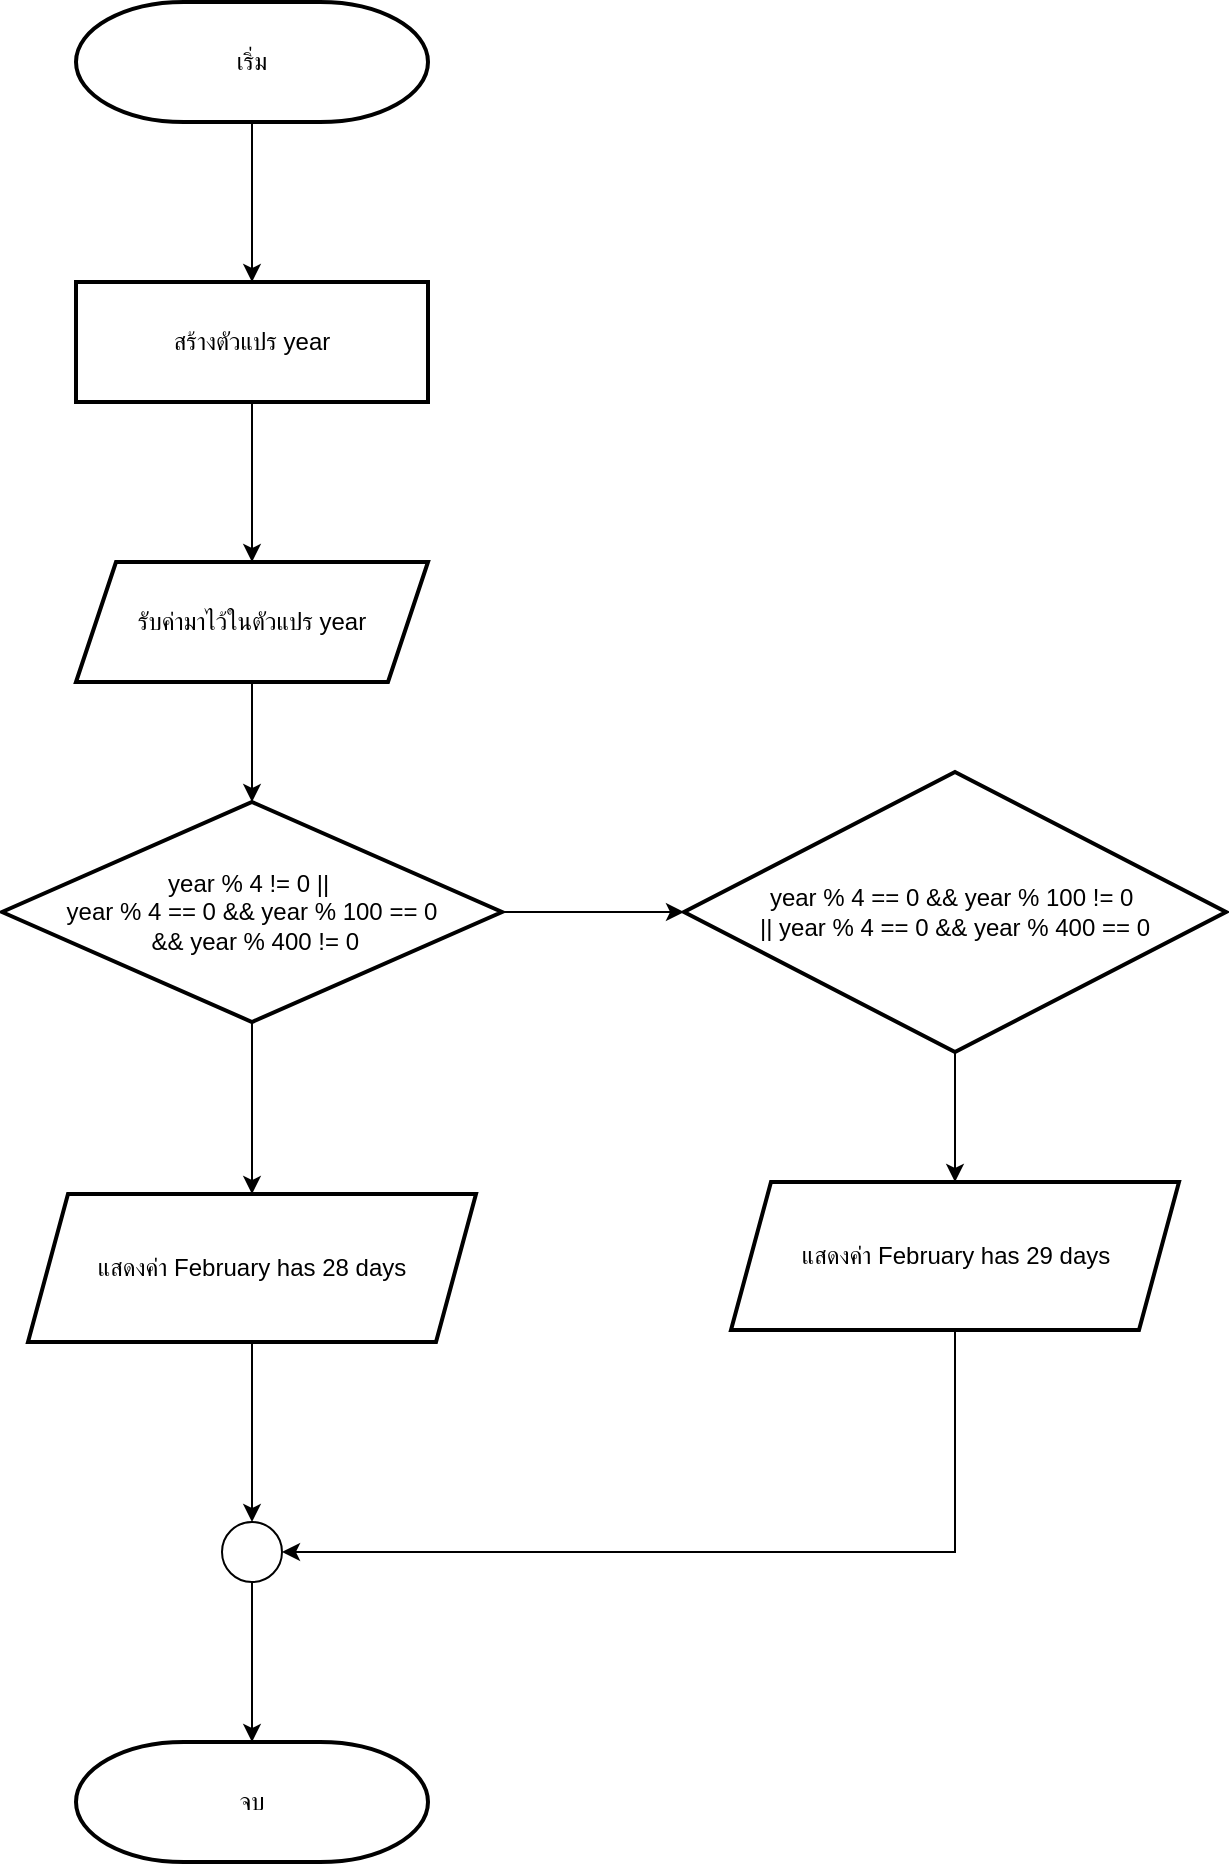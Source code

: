 <mxfile version="25.0.2">
  <diagram name="Page-1" id="bBteYRtzpX04Bn5RVgAb">
    <mxGraphModel dx="2003" dy="2082" grid="1" gridSize="10" guides="1" tooltips="1" connect="1" arrows="1" fold="1" page="1" pageScale="1" pageWidth="827" pageHeight="1169" math="0" shadow="0">
      <root>
        <mxCell id="0" />
        <mxCell id="1" parent="0" />
        <mxCell id="6EpPuuiLsRsuY8Mta1PC-2" value="" style="edgeStyle=orthogonalEdgeStyle;rounded=0;orthogonalLoop=1;jettySize=auto;html=1;" edge="1" parent="1" source="FQ0GjCT3HpPSmMhEPNuH-2" target="6EpPuuiLsRsuY8Mta1PC-1">
          <mxGeometry relative="1" as="geometry" />
        </mxCell>
        <mxCell id="FQ0GjCT3HpPSmMhEPNuH-2" value="เริ่ม" style="strokeWidth=2;html=1;shape=mxgraph.flowchart.terminator;whiteSpace=wrap;" parent="1" vertex="1">
          <mxGeometry x="326" y="-1020" width="176" height="60" as="geometry" />
        </mxCell>
        <mxCell id="6EpPuuiLsRsuY8Mta1PC-4" value="" style="edgeStyle=orthogonalEdgeStyle;rounded=0;orthogonalLoop=1;jettySize=auto;html=1;" edge="1" parent="1" source="6EpPuuiLsRsuY8Mta1PC-1" target="6EpPuuiLsRsuY8Mta1PC-3">
          <mxGeometry relative="1" as="geometry" />
        </mxCell>
        <mxCell id="6EpPuuiLsRsuY8Mta1PC-1" value="สร้างตัวแปร year" style="whiteSpace=wrap;html=1;strokeWidth=2;" vertex="1" parent="1">
          <mxGeometry x="326" y="-880" width="176" height="60" as="geometry" />
        </mxCell>
        <mxCell id="6EpPuuiLsRsuY8Mta1PC-6" value="" style="edgeStyle=orthogonalEdgeStyle;rounded=0;orthogonalLoop=1;jettySize=auto;html=1;" edge="1" parent="1" source="6EpPuuiLsRsuY8Mta1PC-3" target="6EpPuuiLsRsuY8Mta1PC-5">
          <mxGeometry relative="1" as="geometry" />
        </mxCell>
        <mxCell id="6EpPuuiLsRsuY8Mta1PC-3" value="รับค่ามาไว้ในตัวแปร year" style="shape=parallelogram;perimeter=parallelogramPerimeter;whiteSpace=wrap;html=1;fixedSize=1;strokeWidth=2;" vertex="1" parent="1">
          <mxGeometry x="326" y="-740" width="176" height="60" as="geometry" />
        </mxCell>
        <mxCell id="6EpPuuiLsRsuY8Mta1PC-8" value="" style="edgeStyle=orthogonalEdgeStyle;rounded=0;orthogonalLoop=1;jettySize=auto;html=1;" edge="1" parent="1" source="6EpPuuiLsRsuY8Mta1PC-5" target="6EpPuuiLsRsuY8Mta1PC-7">
          <mxGeometry relative="1" as="geometry" />
        </mxCell>
        <mxCell id="6EpPuuiLsRsuY8Mta1PC-10" value="" style="edgeStyle=orthogonalEdgeStyle;rounded=0;orthogonalLoop=1;jettySize=auto;html=1;" edge="1" parent="1" source="6EpPuuiLsRsuY8Mta1PC-5" target="6EpPuuiLsRsuY8Mta1PC-9">
          <mxGeometry relative="1" as="geometry" />
        </mxCell>
        <mxCell id="6EpPuuiLsRsuY8Mta1PC-5" value="year % 4 != 0 ||&amp;nbsp;&lt;div&gt;year % 4 == 0 &amp;amp;&amp;amp; year % 100 == 0&lt;/div&gt;&lt;div&gt;&amp;nbsp;&amp;amp;&amp;amp; year % 400 != 0&lt;/div&gt;" style="rhombus;whiteSpace=wrap;html=1;strokeWidth=2;" vertex="1" parent="1">
          <mxGeometry x="289" y="-620" width="250" height="110" as="geometry" />
        </mxCell>
        <mxCell id="6EpPuuiLsRsuY8Mta1PC-14" value="" style="edgeStyle=orthogonalEdgeStyle;rounded=0;orthogonalLoop=1;jettySize=auto;html=1;" edge="1" parent="1" source="6EpPuuiLsRsuY8Mta1PC-7" target="6EpPuuiLsRsuY8Mta1PC-13">
          <mxGeometry relative="1" as="geometry" />
        </mxCell>
        <mxCell id="6EpPuuiLsRsuY8Mta1PC-7" value="แสดงค่า&amp;nbsp;February has 28 days" style="shape=parallelogram;perimeter=parallelogramPerimeter;whiteSpace=wrap;html=1;fixedSize=1;strokeWidth=2;" vertex="1" parent="1">
          <mxGeometry x="302" y="-424" width="224" height="74" as="geometry" />
        </mxCell>
        <mxCell id="6EpPuuiLsRsuY8Mta1PC-12" value="" style="edgeStyle=orthogonalEdgeStyle;rounded=0;orthogonalLoop=1;jettySize=auto;html=1;" edge="1" parent="1" source="6EpPuuiLsRsuY8Mta1PC-9" target="6EpPuuiLsRsuY8Mta1PC-11">
          <mxGeometry relative="1" as="geometry" />
        </mxCell>
        <mxCell id="6EpPuuiLsRsuY8Mta1PC-9" value="year % 4 == 0 &amp;amp;&amp;amp; year % 100 != 0&amp;nbsp;&lt;div&gt;|| year % 4 == 0 &amp;amp;&amp;amp; year % 400 == 0&lt;/div&gt;" style="rhombus;whiteSpace=wrap;html=1;strokeWidth=2;" vertex="1" parent="1">
          <mxGeometry x="630" y="-635" width="271" height="140" as="geometry" />
        </mxCell>
        <mxCell id="6EpPuuiLsRsuY8Mta1PC-15" style="edgeStyle=orthogonalEdgeStyle;rounded=0;orthogonalLoop=1;jettySize=auto;html=1;entryX=1;entryY=0.5;entryDx=0;entryDy=0;exitX=0.5;exitY=1;exitDx=0;exitDy=0;" edge="1" parent="1" source="6EpPuuiLsRsuY8Mta1PC-11" target="6EpPuuiLsRsuY8Mta1PC-13">
          <mxGeometry relative="1" as="geometry" />
        </mxCell>
        <mxCell id="6EpPuuiLsRsuY8Mta1PC-11" value="แสดงค่า&amp;nbsp;February has 29 days" style="shape=parallelogram;perimeter=parallelogramPerimeter;whiteSpace=wrap;html=1;fixedSize=1;strokeWidth=2;" vertex="1" parent="1">
          <mxGeometry x="653.5" y="-430" width="224" height="74" as="geometry" />
        </mxCell>
        <mxCell id="6EpPuuiLsRsuY8Mta1PC-17" value="" style="edgeStyle=orthogonalEdgeStyle;rounded=0;orthogonalLoop=1;jettySize=auto;html=1;" edge="1" parent="1" source="6EpPuuiLsRsuY8Mta1PC-13" target="6EpPuuiLsRsuY8Mta1PC-16">
          <mxGeometry relative="1" as="geometry" />
        </mxCell>
        <mxCell id="6EpPuuiLsRsuY8Mta1PC-13" value="" style="ellipse;whiteSpace=wrap;html=1;aspect=fixed;" vertex="1" parent="1">
          <mxGeometry x="399" y="-260" width="30" height="30" as="geometry" />
        </mxCell>
        <mxCell id="6EpPuuiLsRsuY8Mta1PC-16" value="จบ" style="strokeWidth=2;html=1;shape=mxgraph.flowchart.terminator;whiteSpace=wrap;" vertex="1" parent="1">
          <mxGeometry x="326" y="-150" width="176" height="60" as="geometry" />
        </mxCell>
      </root>
    </mxGraphModel>
  </diagram>
</mxfile>
